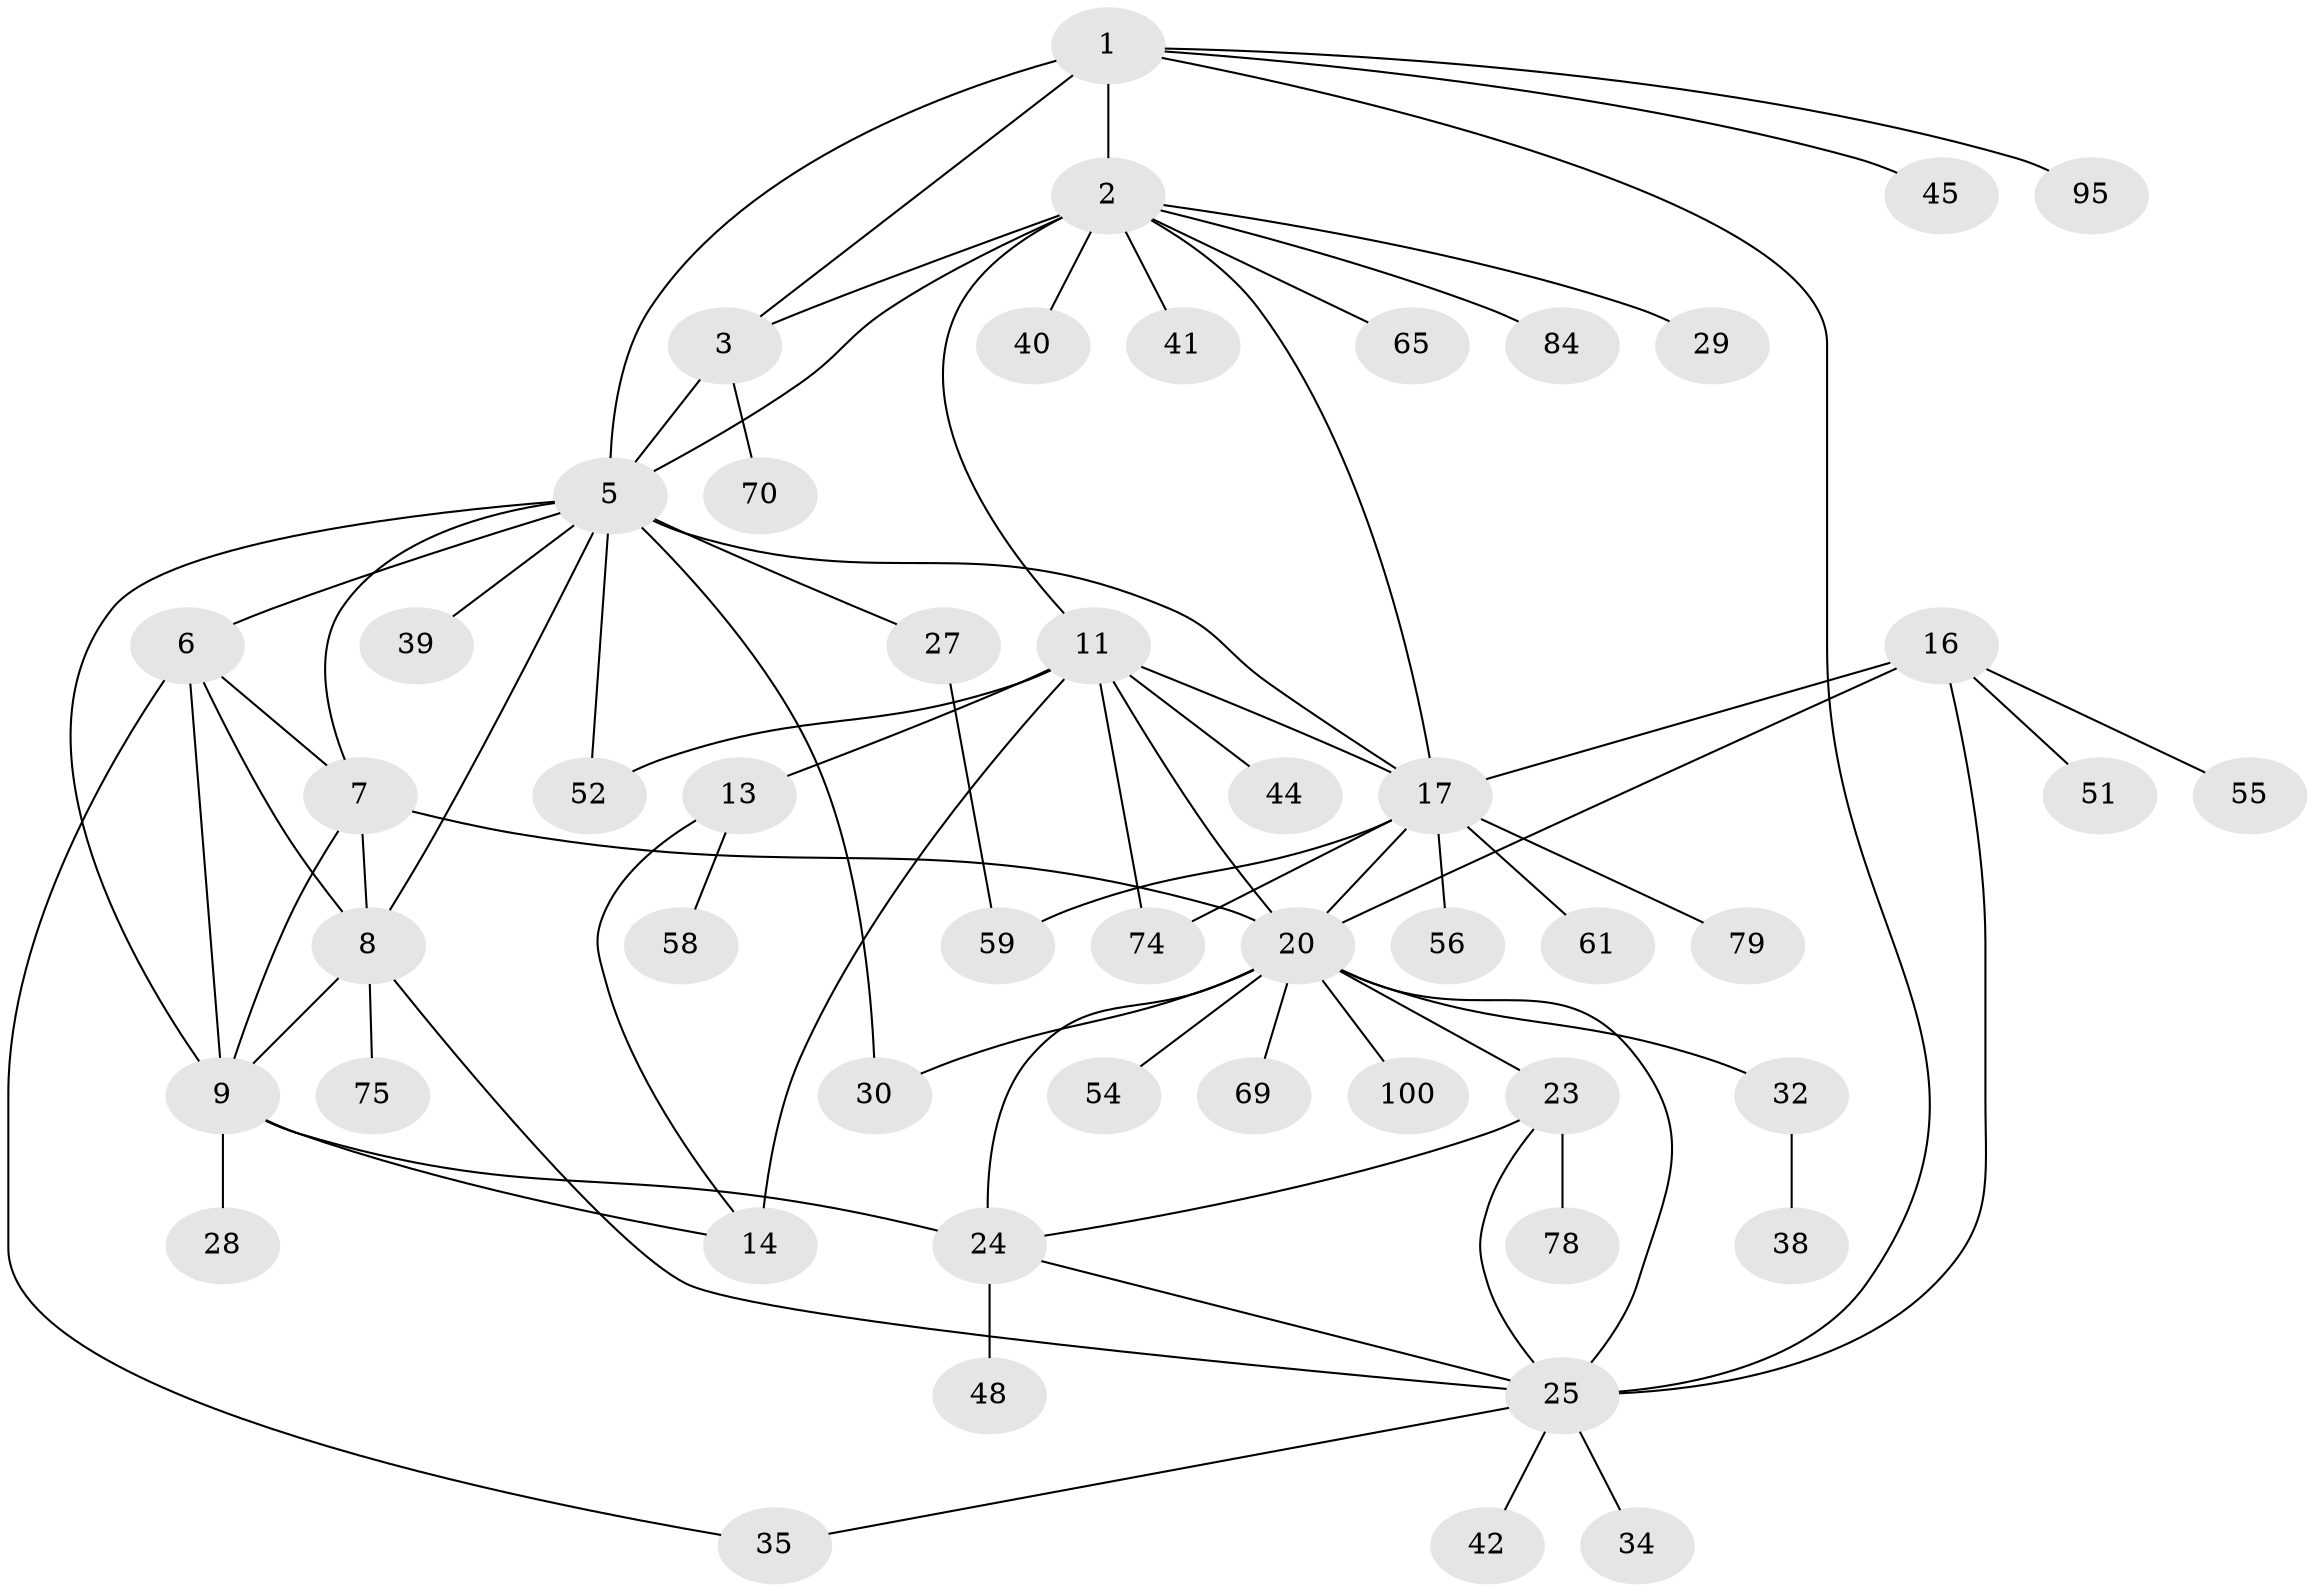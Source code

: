// original degree distribution, {7: 0.04950495049504951, 11: 0.019801980198019802, 5: 0.06930693069306931, 8: 0.04950495049504951, 6: 0.009900990099009901, 9: 0.0297029702970297, 10: 0.019801980198019802, 2: 0.15841584158415842, 1: 0.5148514851485149, 3: 0.06930693069306931, 4: 0.009900990099009901}
// Generated by graph-tools (version 1.1) at 2025/16/03/09/25 04:16:08]
// undirected, 50 vertices, 77 edges
graph export_dot {
graph [start="1"]
  node [color=gray90,style=filled];
  1;
  2 [super="+31"];
  3 [super="+4"];
  5 [super="+10+43+71"];
  6 [super="+36+50"];
  7;
  8;
  9;
  11 [super="+33+12+15+81+83+57"];
  13;
  14;
  16 [super="+19"];
  17 [super="+18+66"];
  20 [super="+21"];
  23;
  24 [super="+26+99"];
  25 [super="+64+67"];
  27;
  28;
  29;
  30;
  32;
  34;
  35;
  38;
  39;
  40;
  41;
  42 [super="+93"];
  44 [super="+47+60"];
  45;
  48;
  51;
  52 [super="+85+72+62"];
  54;
  55;
  56;
  58;
  59 [super="+92"];
  61;
  65;
  69;
  70;
  74;
  75 [super="+98+76"];
  78;
  79;
  84;
  95;
  100;
  1 -- 2;
  1 -- 3 [weight=2];
  1 -- 5;
  1 -- 25;
  1 -- 45;
  1 -- 95;
  2 -- 3 [weight=2];
  2 -- 5;
  2 -- 29;
  2 -- 40;
  2 -- 41;
  2 -- 65;
  2 -- 84;
  2 -- 11;
  2 -- 17;
  3 -- 5 [weight=2];
  3 -- 70;
  5 -- 17;
  5 -- 6;
  5 -- 7;
  5 -- 8;
  5 -- 9;
  5 -- 39;
  5 -- 52;
  5 -- 27;
  5 -- 30;
  6 -- 7;
  6 -- 8;
  6 -- 9;
  6 -- 35;
  7 -- 8;
  7 -- 9;
  7 -- 20;
  8 -- 9;
  8 -- 75;
  8 -- 25;
  9 -- 14;
  9 -- 24;
  9 -- 28;
  11 -- 13 [weight=3];
  11 -- 14 [weight=3];
  11 -- 52;
  11 -- 74;
  11 -- 44;
  11 -- 17 [weight=2];
  11 -- 20 [weight=3];
  13 -- 14;
  13 -- 58;
  16 -- 17 [weight=4];
  16 -- 20 [weight=2];
  16 -- 55;
  16 -- 51;
  16 -- 25;
  17 -- 20 [weight=2];
  17 -- 56;
  17 -- 61;
  17 -- 74;
  17 -- 79;
  17 -- 59;
  20 -- 30;
  20 -- 69;
  20 -- 32;
  20 -- 100;
  20 -- 54;
  20 -- 23 [weight=2];
  20 -- 24 [weight=2];
  20 -- 25 [weight=2];
  23 -- 24;
  23 -- 25;
  23 -- 78;
  24 -- 25;
  24 -- 48;
  25 -- 34;
  25 -- 35;
  25 -- 42;
  27 -- 59;
  32 -- 38;
}
